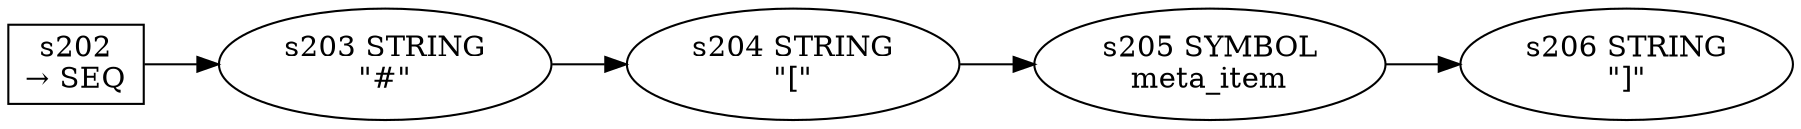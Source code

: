 
  digraph attribute_item {
  
    rankdir=LR;
  
    s202 [label="s202\n&rarr; SEQ", shape=record, fixedsize=false, peripheries=1];
  s203 [label="s203 STRING\n\"#\""];
  s202 -> s203 [];
  s204 [label="s204 STRING\n\"[\""];
  s203 -> s204 [];
  s205 [label="s205 SYMBOL\nmeta_item" href="rust-grammar.json.meta_item.dot.svg"];
  s204 -> s205 [];
  s206 [label="s206 STRING\n\"]\""];
  s205 -> s206 [];
  
  }
  